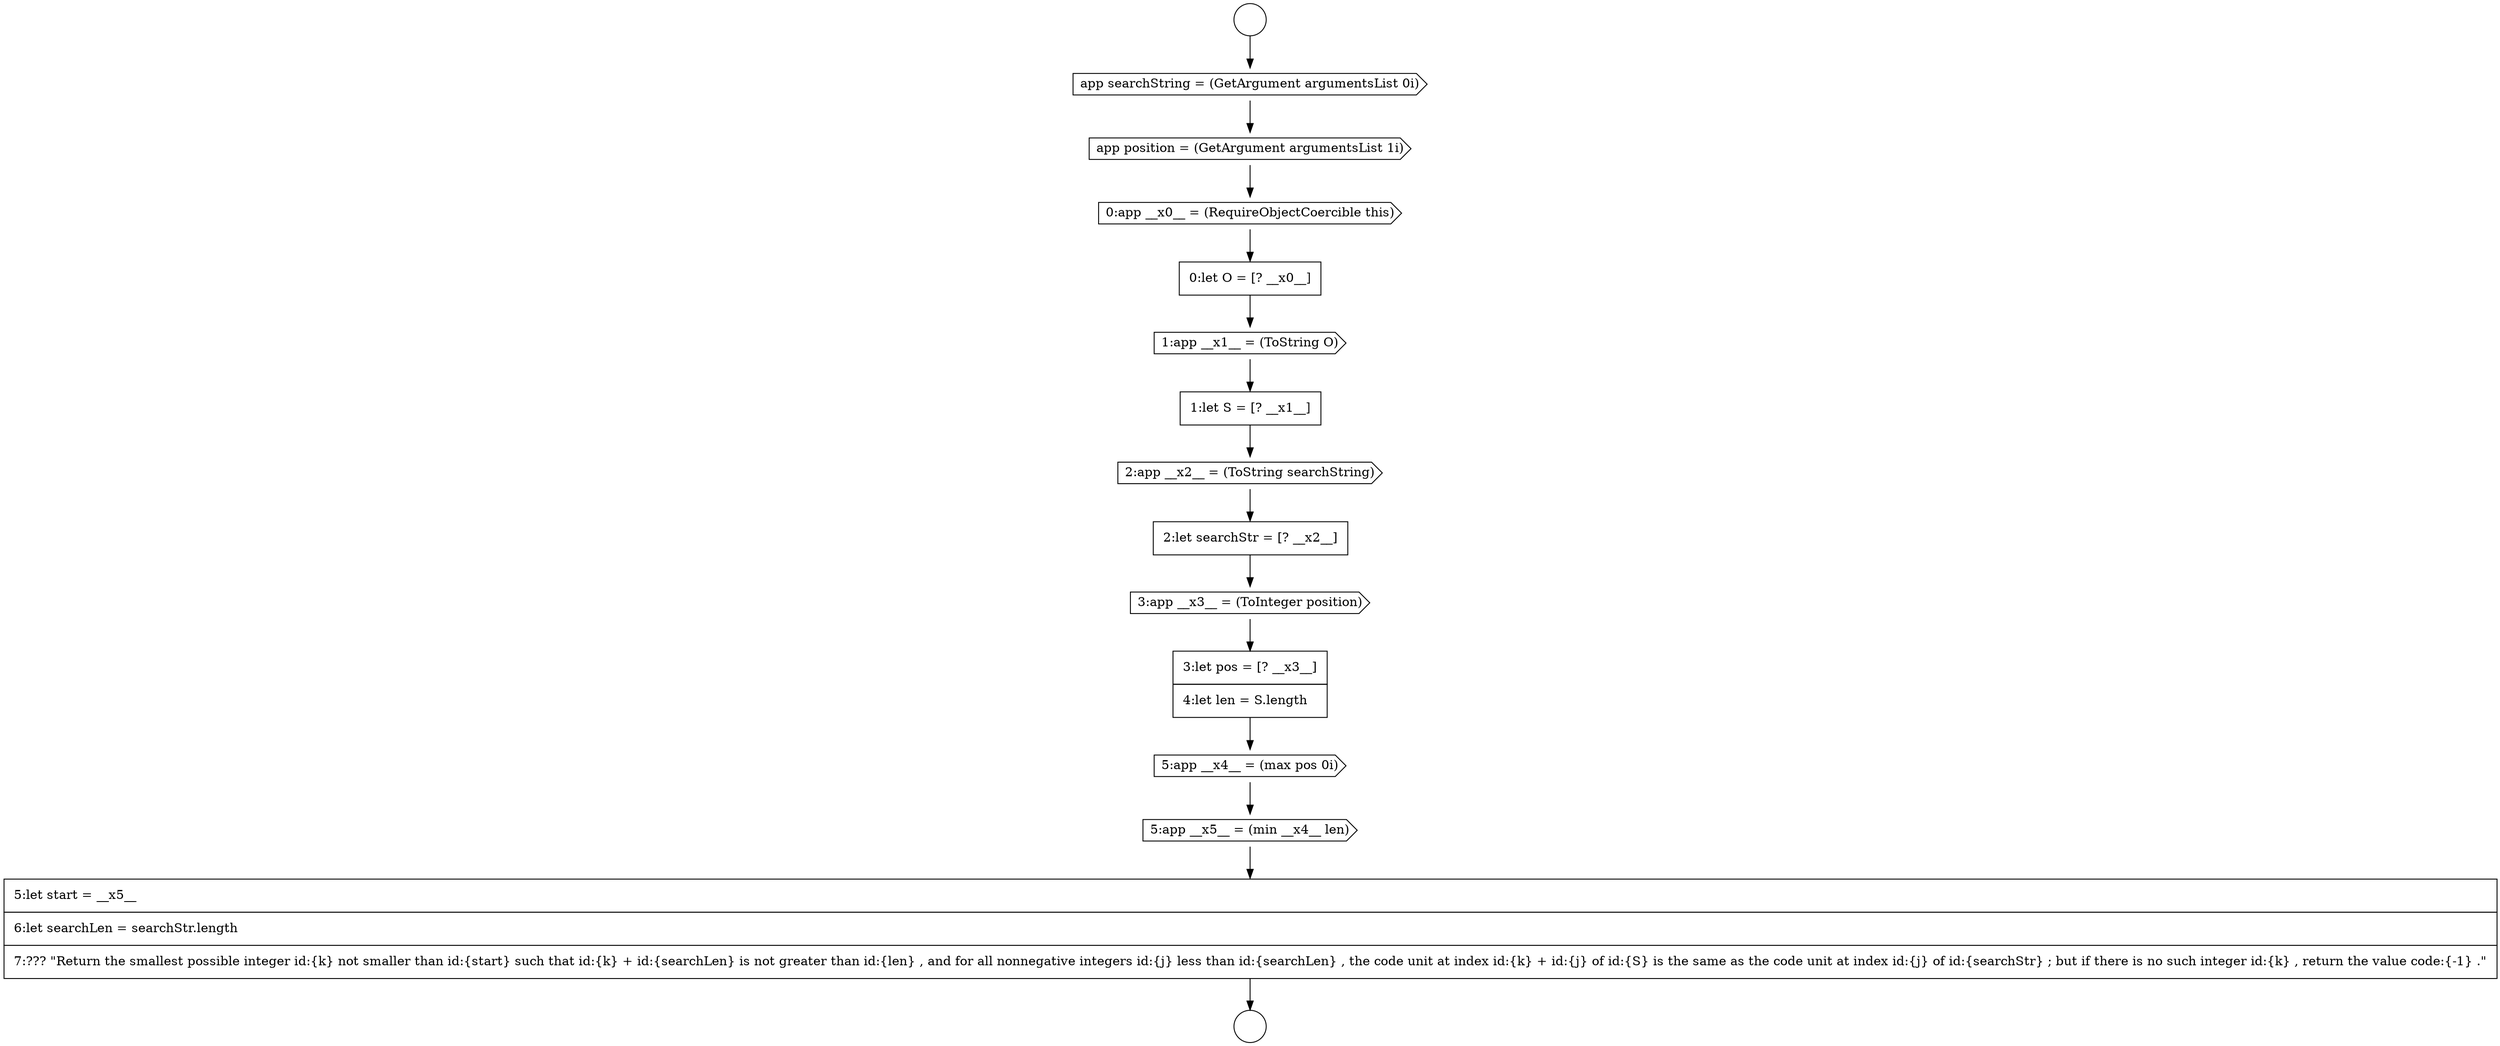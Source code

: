 digraph {
  node11930 [shape=circle label=" " color="black" fillcolor="white" style=filled]
  node11944 [shape=none, margin=0, label=<<font color="black">
    <table border="0" cellborder="1" cellspacing="0" cellpadding="10">
      <tr><td align="left">5:let start = __x5__</td></tr>
      <tr><td align="left">6:let searchLen = searchStr.length</td></tr>
      <tr><td align="left">7:??? &quot;Return the smallest possible integer id:{k} not smaller than id:{start} such that id:{k} + id:{searchLen} is not greater than id:{len} , and for all nonnegative integers id:{j} less than id:{searchLen} , the code unit at index id:{k} + id:{j} of id:{S} is the same as the code unit at index id:{j} of id:{searchStr} ; but if there is no such integer id:{k} , return the value code:{-1} .&quot;</td></tr>
    </table>
  </font>> color="black" fillcolor="white" style=filled]
  node11934 [shape=cds, label=<<font color="black">0:app __x0__ = (RequireObjectCoercible this)</font>> color="black" fillcolor="white" style=filled]
  node11939 [shape=none, margin=0, label=<<font color="black">
    <table border="0" cellborder="1" cellspacing="0" cellpadding="10">
      <tr><td align="left">2:let searchStr = [? __x2__]</td></tr>
    </table>
  </font>> color="black" fillcolor="white" style=filled]
  node11933 [shape=cds, label=<<font color="black">app position = (GetArgument argumentsList 1i)</font>> color="black" fillcolor="white" style=filled]
  node11940 [shape=cds, label=<<font color="black">3:app __x3__ = (ToInteger position)</font>> color="black" fillcolor="white" style=filled]
  node11932 [shape=cds, label=<<font color="black">app searchString = (GetArgument argumentsList 0i)</font>> color="black" fillcolor="white" style=filled]
  node11937 [shape=none, margin=0, label=<<font color="black">
    <table border="0" cellborder="1" cellspacing="0" cellpadding="10">
      <tr><td align="left">1:let S = [? __x1__]</td></tr>
    </table>
  </font>> color="black" fillcolor="white" style=filled]
  node11931 [shape=circle label=" " color="black" fillcolor="white" style=filled]
  node11942 [shape=cds, label=<<font color="black">5:app __x4__ = (max pos 0i)</font>> color="black" fillcolor="white" style=filled]
  node11943 [shape=cds, label=<<font color="black">5:app __x5__ = (min __x4__ len)</font>> color="black" fillcolor="white" style=filled]
  node11935 [shape=none, margin=0, label=<<font color="black">
    <table border="0" cellborder="1" cellspacing="0" cellpadding="10">
      <tr><td align="left">0:let O = [? __x0__]</td></tr>
    </table>
  </font>> color="black" fillcolor="white" style=filled]
  node11938 [shape=cds, label=<<font color="black">2:app __x2__ = (ToString searchString)</font>> color="black" fillcolor="white" style=filled]
  node11941 [shape=none, margin=0, label=<<font color="black">
    <table border="0" cellborder="1" cellspacing="0" cellpadding="10">
      <tr><td align="left">3:let pos = [? __x3__]</td></tr>
      <tr><td align="left">4:let len = S.length</td></tr>
    </table>
  </font>> color="black" fillcolor="white" style=filled]
  node11936 [shape=cds, label=<<font color="black">1:app __x1__ = (ToString O)</font>> color="black" fillcolor="white" style=filled]
  node11942 -> node11943 [ color="black"]
  node11938 -> node11939 [ color="black"]
  node11943 -> node11944 [ color="black"]
  node11936 -> node11937 [ color="black"]
  node11937 -> node11938 [ color="black"]
  node11941 -> node11942 [ color="black"]
  node11934 -> node11935 [ color="black"]
  node11933 -> node11934 [ color="black"]
  node11944 -> node11931 [ color="black"]
  node11935 -> node11936 [ color="black"]
  node11940 -> node11941 [ color="black"]
  node11930 -> node11932 [ color="black"]
  node11939 -> node11940 [ color="black"]
  node11932 -> node11933 [ color="black"]
}
